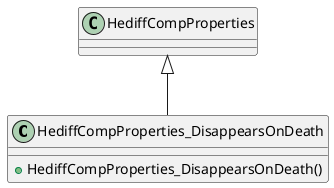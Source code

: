 @startuml
class HediffCompProperties_DisappearsOnDeath {
    + HediffCompProperties_DisappearsOnDeath()
}
HediffCompProperties <|-- HediffCompProperties_DisappearsOnDeath
@enduml
